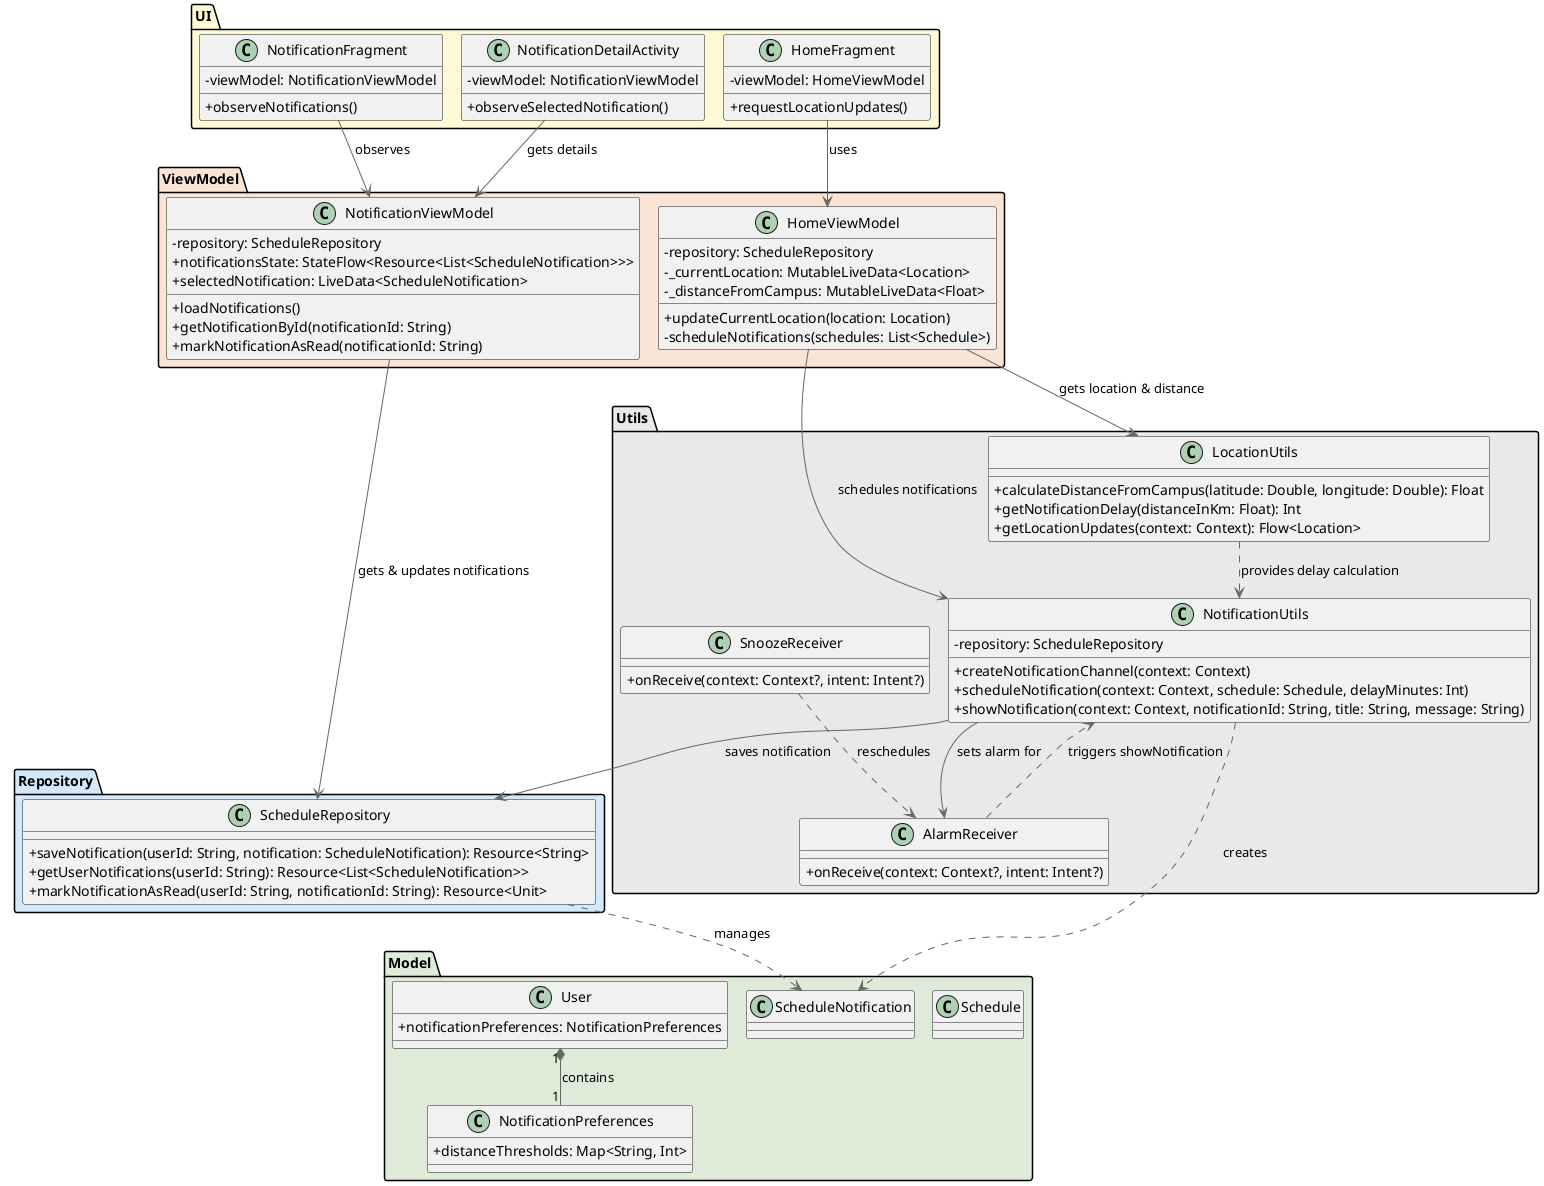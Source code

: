 @startuml "DosenNotif - Notification Flow"
!pragma layout smetana
skinparam classAttributeIconSize 0
skinparam backgroundColor white
skinparam ArrowColor #666666

package "UI" #FFF9D5 {
  class HomeFragment {
    - viewModel: HomeViewModel
    + requestLocationUpdates()
  }

  class NotificationFragment {
    - viewModel: NotificationViewModel
    + observeNotifications()
  }

  class NotificationDetailActivity {
    - viewModel: NotificationViewModel
    + observeSelectedNotification()
  }
}

package "ViewModel" #F9E4D5 {
  class HomeViewModel {
    - repository: ScheduleRepository
    - _currentLocation: MutableLiveData<Location>
    - _distanceFromCampus: MutableLiveData<Float>
    + updateCurrentLocation(location: Location)
    - scheduleNotifications(schedules: List<Schedule>)
  }

  class NotificationViewModel {
    - repository: ScheduleRepository
    + notificationsState: StateFlow<Resource<List<ScheduleNotification>>>
    + selectedNotification: LiveData<ScheduleNotification>
    + loadNotifications()
    + getNotificationById(notificationId: String)
    + markNotificationAsRead(notificationId: String)
  }
}

package "Repository" #D5E8F9 {
  class ScheduleRepository {
    + saveNotification(userId: String, notification: ScheduleNotification): Resource<String>
    + getUserNotifications(userId: String): Resource<List<ScheduleNotification>>
    + markNotificationAsRead(userId: String, notificationId: String): Resource<Unit>
  }
}

package "Utils" #E9E9E9 {
  class LocationUtils {
    + calculateDistanceFromCampus(latitude: Double, longitude: Double): Float
    + getNotificationDelay(distanceInKm: Float): Int
    + getLocationUpdates(context: Context): Flow<Location>
  }

  class NotificationUtils {
    - repository: ScheduleRepository
    + createNotificationChannel(context: Context)
    + scheduleNotification(context: Context, schedule: Schedule, delayMinutes: Int)
    + showNotification(context: Context, notificationId: String, title: String, message: String)
  }

  class AlarmReceiver {
    + onReceive(context: Context?, intent: Intent?)
  }

  class SnoozeReceiver {
    + onReceive(context: Context?, intent: Intent?)
  }
}

package "Model" #DEEBD8 {
  class Schedule
  class ScheduleNotification
  class User {
    + notificationPreferences: NotificationPreferences
  }
  class NotificationPreferences {
    + distanceThresholds: Map<String, Int>
  }
}

' Relasi alur notifikasi
HomeFragment --> HomeViewModel : uses
HomeViewModel --> LocationUtils : gets location & distance
HomeViewModel --> NotificationUtils : schedules notifications
LocationUtils ..> NotificationUtils : provides delay calculation
NotificationUtils --> ScheduleRepository : saves notification
NotificationUtils --> AlarmReceiver : sets alarm for
AlarmReceiver ..> NotificationUtils : triggers showNotification
SnoozeReceiver ..> AlarmReceiver : reschedules

NotificationFragment --> NotificationViewModel : observes
NotificationDetailActivity --> NotificationViewModel : gets details
NotificationViewModel --> ScheduleRepository : gets & updates notifications

User "1" *-- "1" NotificationPreferences : contains
NotificationUtils ..> ScheduleNotification : creates
ScheduleRepository ..> ScheduleNotification : manages

@enduml
